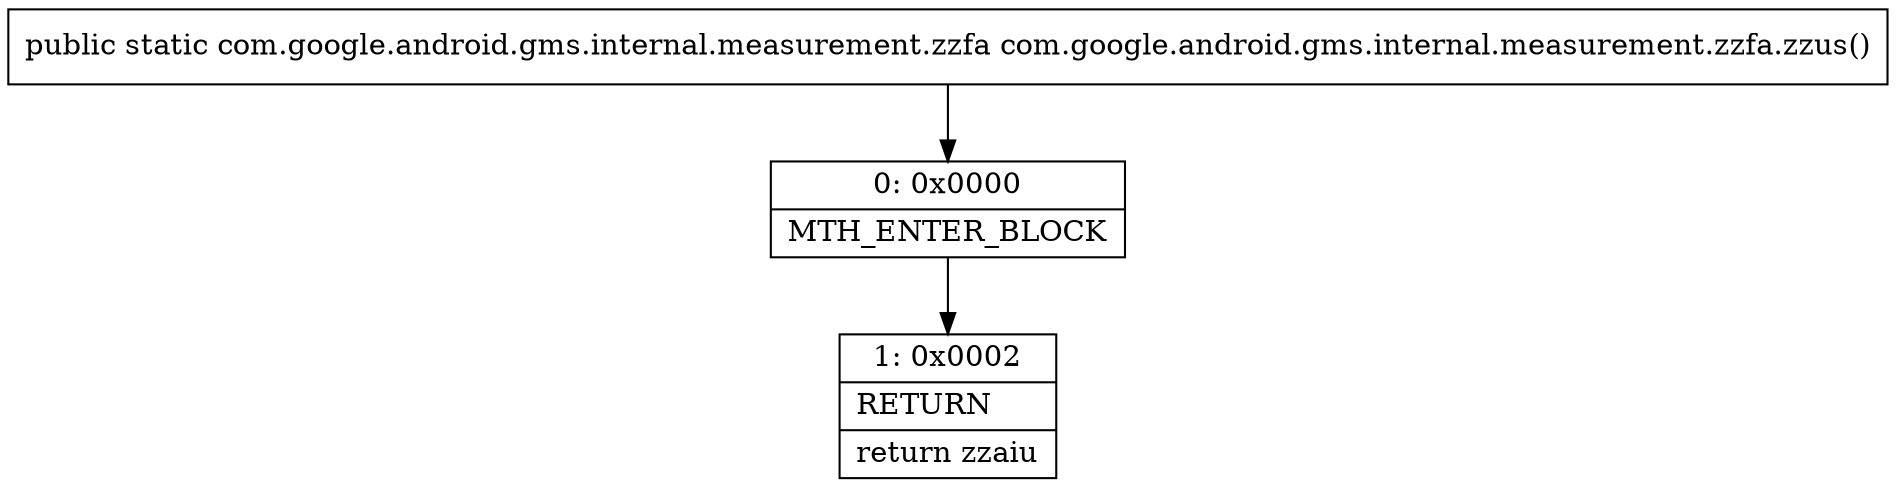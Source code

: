 digraph "CFG forcom.google.android.gms.internal.measurement.zzfa.zzus()Lcom\/google\/android\/gms\/internal\/measurement\/zzfa;" {
Node_0 [shape=record,label="{0\:\ 0x0000|MTH_ENTER_BLOCK\l}"];
Node_1 [shape=record,label="{1\:\ 0x0002|RETURN\l|return zzaiu\l}"];
MethodNode[shape=record,label="{public static com.google.android.gms.internal.measurement.zzfa com.google.android.gms.internal.measurement.zzfa.zzus() }"];
MethodNode -> Node_0;
Node_0 -> Node_1;
}

